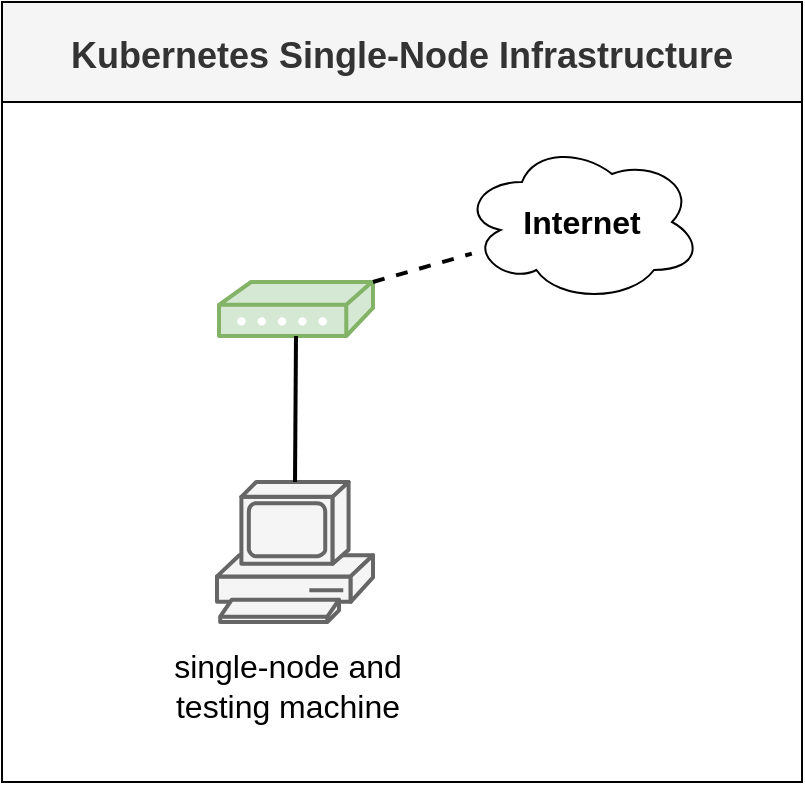 <mxfile version="14.2.3" type="device"><diagram name="Page-1" id="c37626ed-c26b-45fb-9056-f9ebc6bb27b6"><mxGraphModel dx="1422" dy="710" grid="1" gridSize="10" guides="1" tooltips="1" connect="1" arrows="1" fold="1" page="1" pageScale="1" pageWidth="1100" pageHeight="850" background="#ffffff" math="0" shadow="0"><root><mxCell id="0"/><mxCell id="1" parent="0"/><mxCell id="fGXDtYMdHU8p9bkCQJgd-17" value="Kubernetes Single-Node Infrastructure" style="swimlane;fontSize=18;startSize=50;fontColor=#333333;swimlaneFillColor=#ffffff;fillColor=#f5f5f5;" parent="1" vertex="1"><mxGeometry x="280" y="140" width="400" height="390" as="geometry"/></mxCell><mxCell id="1c7a67bf8fd3230f-15" value="Internet" style="ellipse;shape=cloud;whiteSpace=wrap;html=1;rounded=0;shadow=0;comic=0;strokeWidth=1;fontFamily=Helvetica;fontSize=16;fontStyle=1" parent="fGXDtYMdHU8p9bkCQJgd-17" vertex="1"><mxGeometry x="230" y="70" width="120" height="80" as="geometry"/></mxCell><mxCell id="fGXDtYMdHU8p9bkCQJgd-7" value="" style="shape=mxgraph.cisco.modems_and_phones.modem;html=1;pointerEvents=1;dashed=0;strokeWidth=2;verticalLabelPosition=bottom;verticalAlign=top;align=center;outlineConnect=0;fillColor=#d5e8d4;strokeColor=#82b366;" parent="fGXDtYMdHU8p9bkCQJgd-17" vertex="1"><mxGeometry x="108.5" y="140" width="77" height="27" as="geometry"/></mxCell><mxCell id="1c7a67bf8fd3230f-52" style="edgeStyle=none;html=1;labelBackgroundColor=none;startFill=0;endArrow=none;endFill=0;strokeWidth=2;fontFamily=Verdana;fontSize=12;exitX=1;exitY=0;exitDx=0;exitDy=0;exitPerimeter=0;dashed=1;" parent="fGXDtYMdHU8p9bkCQJgd-17" source="fGXDtYMdHU8p9bkCQJgd-7" target="1c7a67bf8fd3230f-15" edge="1"><mxGeometry relative="1" as="geometry"><Array as="points"/></mxGeometry></mxCell><mxCell id="fGXDtYMdHU8p9bkCQJgd-3" value="" style="shape=mxgraph.cisco.computers_and_peripherals.pc;html=1;pointerEvents=1;dashed=0;fillColor=#f5f5f5;strokeColor=#666666;strokeWidth=2;verticalLabelPosition=bottom;verticalAlign=top;align=center;outlineConnect=0;fontColor=#333333;" parent="fGXDtYMdHU8p9bkCQJgd-17" vertex="1"><mxGeometry x="107.5" y="240" width="78" height="70" as="geometry"/></mxCell><UserObject label="single-node and testing machine" placeholders="1" name="Variable" id="fGXDtYMdHU8p9bkCQJgd-10"><mxCell style="text;html=1;strokeColor=none;fillColor=none;align=center;verticalAlign=middle;whiteSpace=wrap;overflow=hidden;fontSize=16;" parent="fGXDtYMdHU8p9bkCQJgd-17" vertex="1"><mxGeometry x="59.75" y="317" width="165.5" height="50" as="geometry"/></mxCell></UserObject><mxCell id="1c7a67bf8fd3230f-77" style="edgeStyle=none;html=1;labelBackgroundColor=none;startFill=0;endArrow=none;endFill=0;strokeWidth=2;fontFamily=Verdana;fontSize=12;exitX=0.5;exitY=1;exitDx=0;exitDy=0;exitPerimeter=0;entryX=0.5;entryY=0;entryDx=0;entryDy=0;entryPerimeter=0;" parent="fGXDtYMdHU8p9bkCQJgd-17" source="fGXDtYMdHU8p9bkCQJgd-7" target="fGXDtYMdHU8p9bkCQJgd-3" edge="1"><mxGeometry relative="1" as="geometry"><mxPoint x="140.69" y="195" as="sourcePoint"/><mxPoint x="90.824" y="430" as="targetPoint"/></mxGeometry></mxCell></root></mxGraphModel></diagram></mxfile>